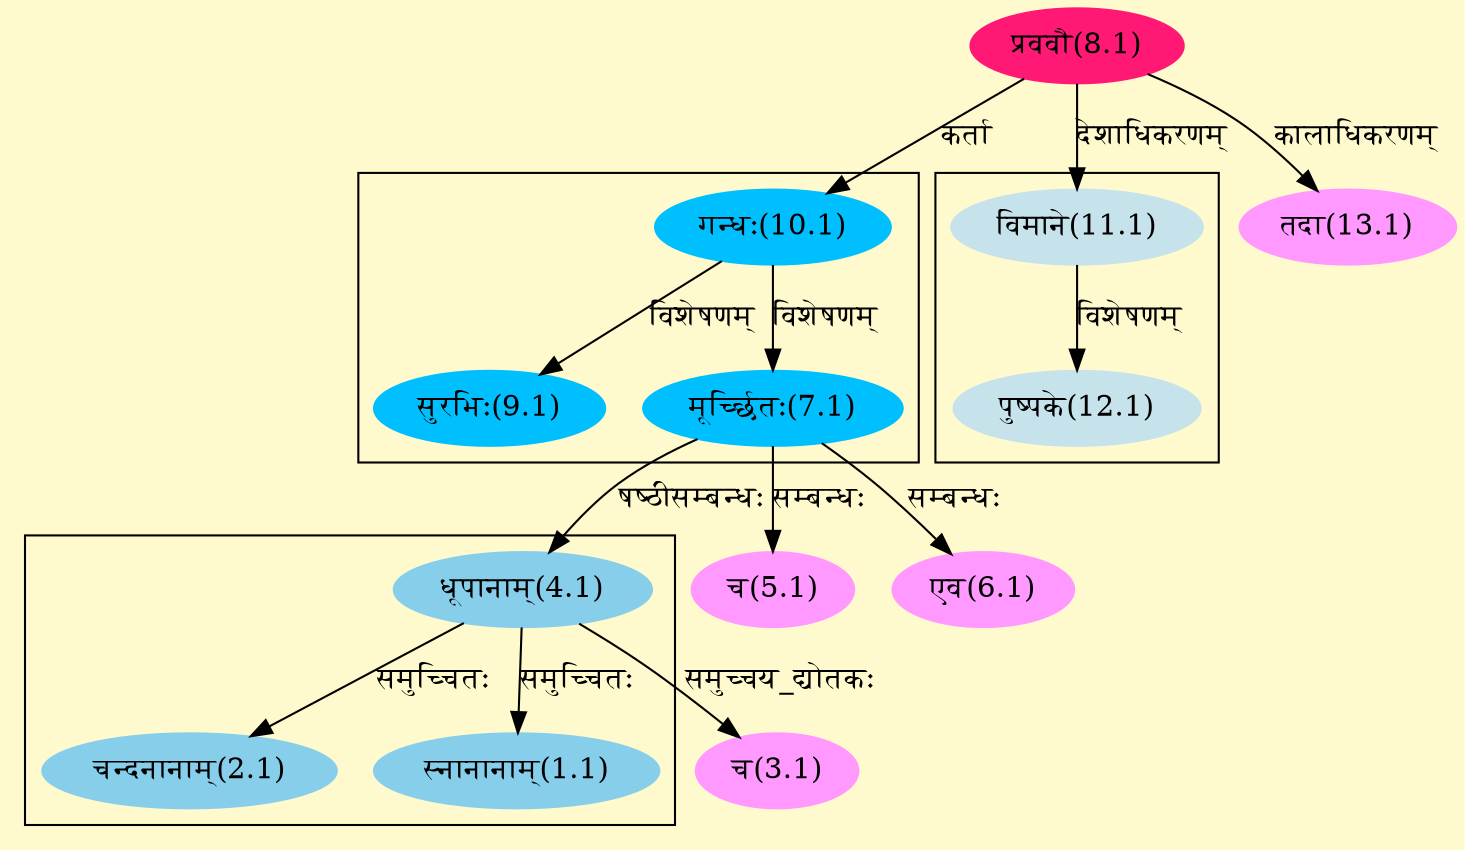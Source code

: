 digraph G{
rankdir=BT;
 compound=true;
 bgcolor="lemonchiffon1";

subgraph cluster_1{
Node1_1 [style=filled, color="#87CEEB" label = "स्नानानाम्(1.1)"]
Node4_1 [style=filled, color="#87CEEB" label = "धूपानाम्(4.1)"]
Node2_1 [style=filled, color="#87CEEB" label = "चन्दनानाम्(2.1)"]

}

subgraph cluster_2{
Node7_1 [style=filled, color="#00BFFF" label = "मूर्च्छितः(7.1)"]
Node10_1 [style=filled, color="#00BFFF" label = "गन्धः(10.1)"]
Node9_1 [style=filled, color="#00BFFF" label = "सुरभिः(9.1)"]

}

subgraph cluster_3{
Node12_1 [style=filled, color="#C6E2EB" label = "पुष्पके(12.1)"]
Node11_1 [style=filled, color="#C6E2EB" label = "विमाने(11.1)"]

}
Node3_1 [style=filled, color="#FF99FF" label = "च(3.1)"]
Node4_1 [style=filled, color="#87CEEB" label = "धूपानाम्(4.1)"]
Node7_1 [style=filled, color="#00BFFF" label = "मूर्च्छितः(7.1)"]
Node5_1 [style=filled, color="#FF99FF" label = "च(5.1)"]
Node6_1 [style=filled, color="#FF99FF" label = "एव(6.1)"]
Node8_1 [style=filled, color="#FF1975" label = "प्रववौ(8.1)"]
Node [style=filled, color="" label = "()"]
Node10_1 [style=filled, color="#00BFFF" label = "गन्धः(10.1)"]
Node11_1 [style=filled, color="#C6E2EB" label = "विमाने(11.1)"]
Node13_1 [style=filled, color="#FF99FF" label = "तदा(13.1)"]
/* Start of Relations section */

Node1_1 -> Node4_1 [  label="समुच्चितः"  dir="back" ]
Node2_1 -> Node4_1 [  label="समुच्चितः"  dir="back" ]
Node3_1 -> Node4_1 [  label="समुच्चय_द्योतकः"  dir="back" ]
Node4_1 -> Node7_1 [  label="षष्ठीसम्बन्धः"  dir="back" ]
Node5_1 -> Node7_1 [  label="सम्बन्धः"  dir="back" ]
Node6_1 -> Node7_1 [  label="सम्बन्धः"  dir="back" ]
Node7_1 -> Node10_1 [  label="विशेषणम्"  dir="back" ]
Node9_1 -> Node10_1 [  label="विशेषणम्"  dir="back" ]
Node10_1 -> Node8_1 [  label="कर्ता"  dir="back" ]
Node11_1 -> Node8_1 [  label="देशाधिकरणम्"  dir="back" ]
Node12_1 -> Node11_1 [  label="विशेषणम्"  dir="back" ]
Node13_1 -> Node8_1 [  label="कालाधिकरणम्"  dir="back" ]
}
